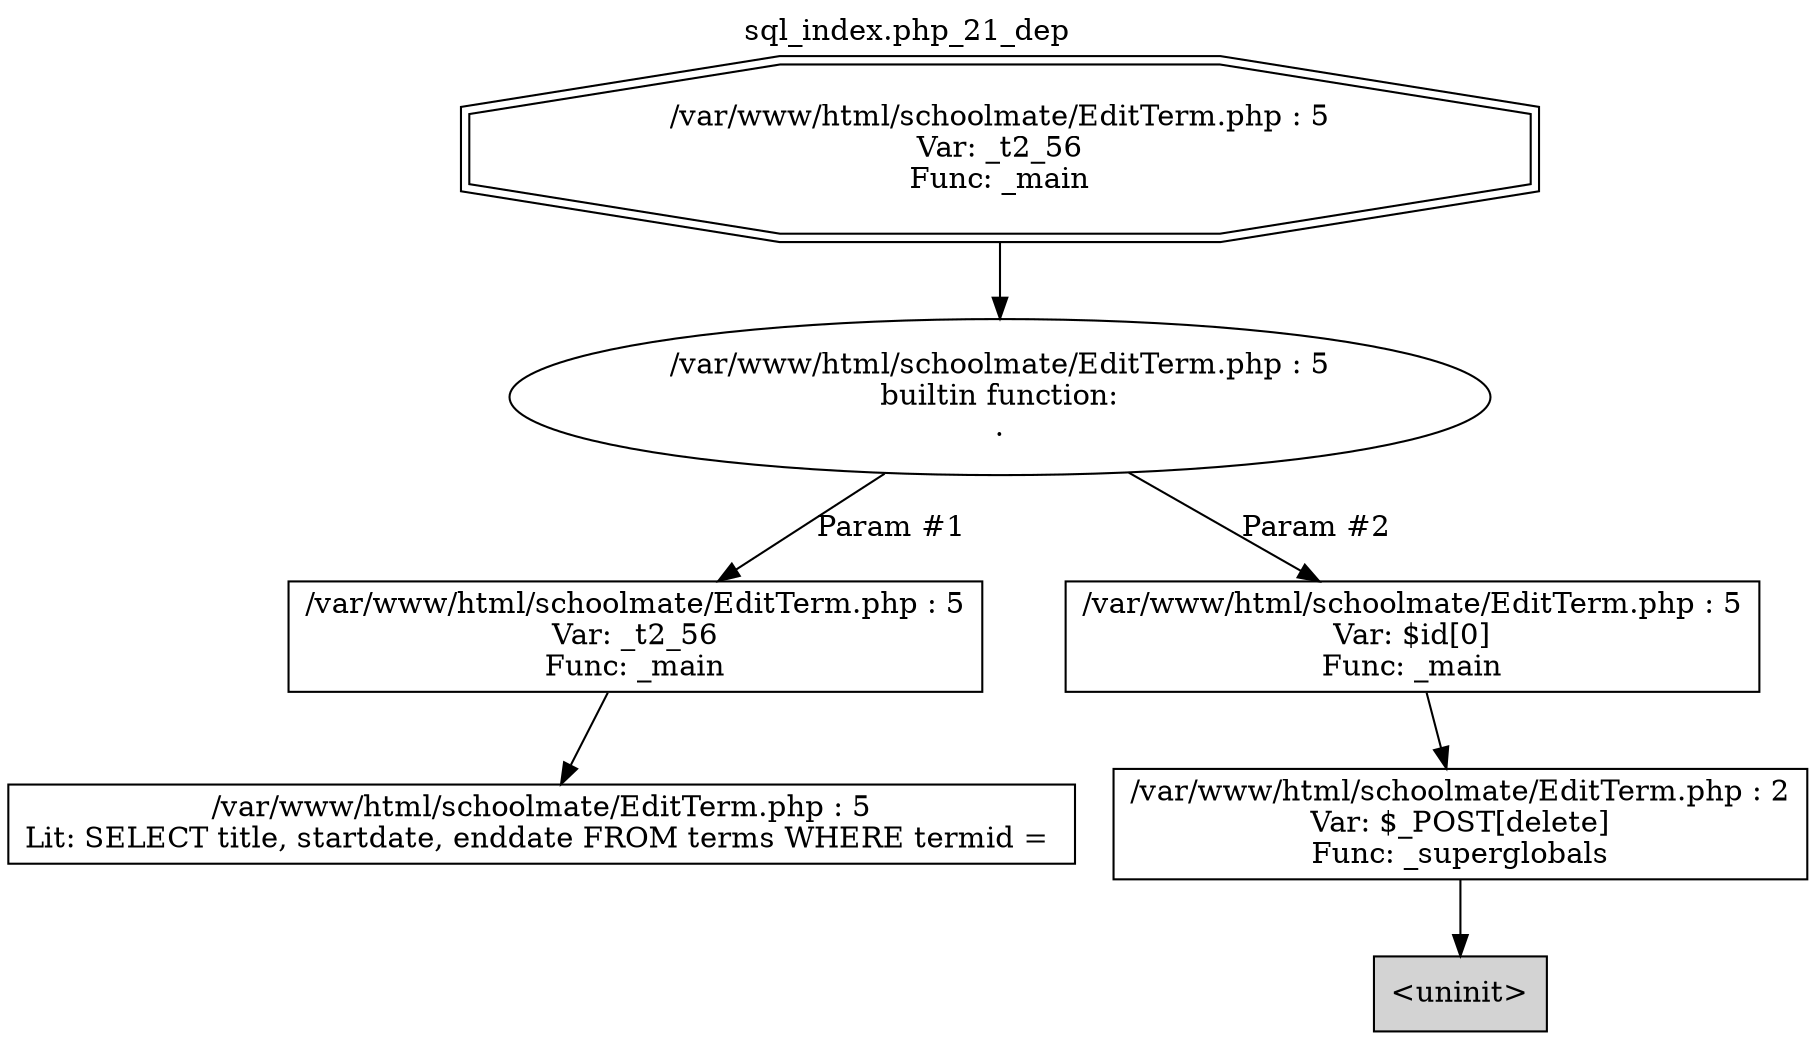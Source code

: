 digraph cfg {
  label="sql_index.php_21_dep";
  labelloc=t;
  n1 [shape=doubleoctagon, label="/var/www/html/schoolmate/EditTerm.php : 5\nVar: _t2_56\nFunc: _main\n"];
  n2 [shape=ellipse, label="/var/www/html/schoolmate/EditTerm.php : 5\nbuiltin function:\n.\n"];
  n3 [shape=box, label="/var/www/html/schoolmate/EditTerm.php : 5\nVar: _t2_56\nFunc: _main\n"];
  n4 [shape=box, label="/var/www/html/schoolmate/EditTerm.php : 5\nLit: SELECT title, startdate, enddate FROM terms WHERE termid = \n"];
  n5 [shape=box, label="/var/www/html/schoolmate/EditTerm.php : 5\nVar: $id[0]\nFunc: _main\n"];
  n6 [shape=box, label="/var/www/html/schoolmate/EditTerm.php : 2\nVar: $_POST[delete]\nFunc: _superglobals\n"];
  n7 [shape=box, label="<uninit>",style=filled];
  n1 -> n2;
  n3 -> n4;
  n2 -> n3[label="Param #1"];
  n2 -> n5[label="Param #2"];
  n6 -> n7;
  n5 -> n6;
}
